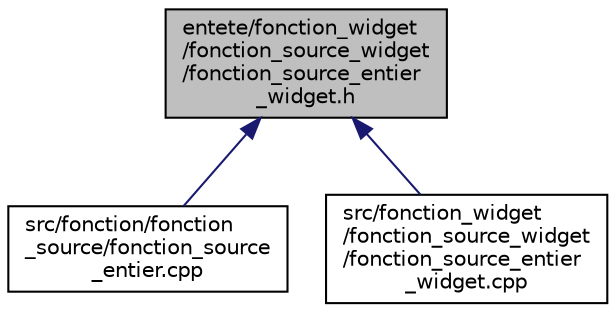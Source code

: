 digraph "entete/fonction_widget/fonction_source_widget/fonction_source_entier_widget.h"
{
  edge [fontname="Helvetica",fontsize="10",labelfontname="Helvetica",labelfontsize="10"];
  node [fontname="Helvetica",fontsize="10",shape=record];
  Node12 [label="entete/fonction_widget\l/fonction_source_widget\l/fonction_source_entier\l_widget.h",height=0.2,width=0.4,color="black", fillcolor="grey75", style="filled", fontcolor="black"];
  Node12 -> Node13 [dir="back",color="midnightblue",fontsize="10",style="solid",fontname="Helvetica"];
  Node13 [label="src/fonction/fonction\l_source/fonction_source\l_entier.cpp",height=0.2,width=0.4,color="black", fillcolor="white", style="filled",URL="$fonction__source__entier_8cpp.html",tooltip="Fichier d&#39;implémentation de la classe fonction_source_entier. "];
  Node12 -> Node14 [dir="back",color="midnightblue",fontsize="10",style="solid",fontname="Helvetica"];
  Node14 [label="src/fonction_widget\l/fonction_source_widget\l/fonction_source_entier\l_widget.cpp",height=0.2,width=0.4,color="black", fillcolor="white", style="filled",URL="$fonction__source__entier__widget_8cpp.html",tooltip="Fichier d&#39;implémentation de la classe fonction_source_entier_widget. "];
}
